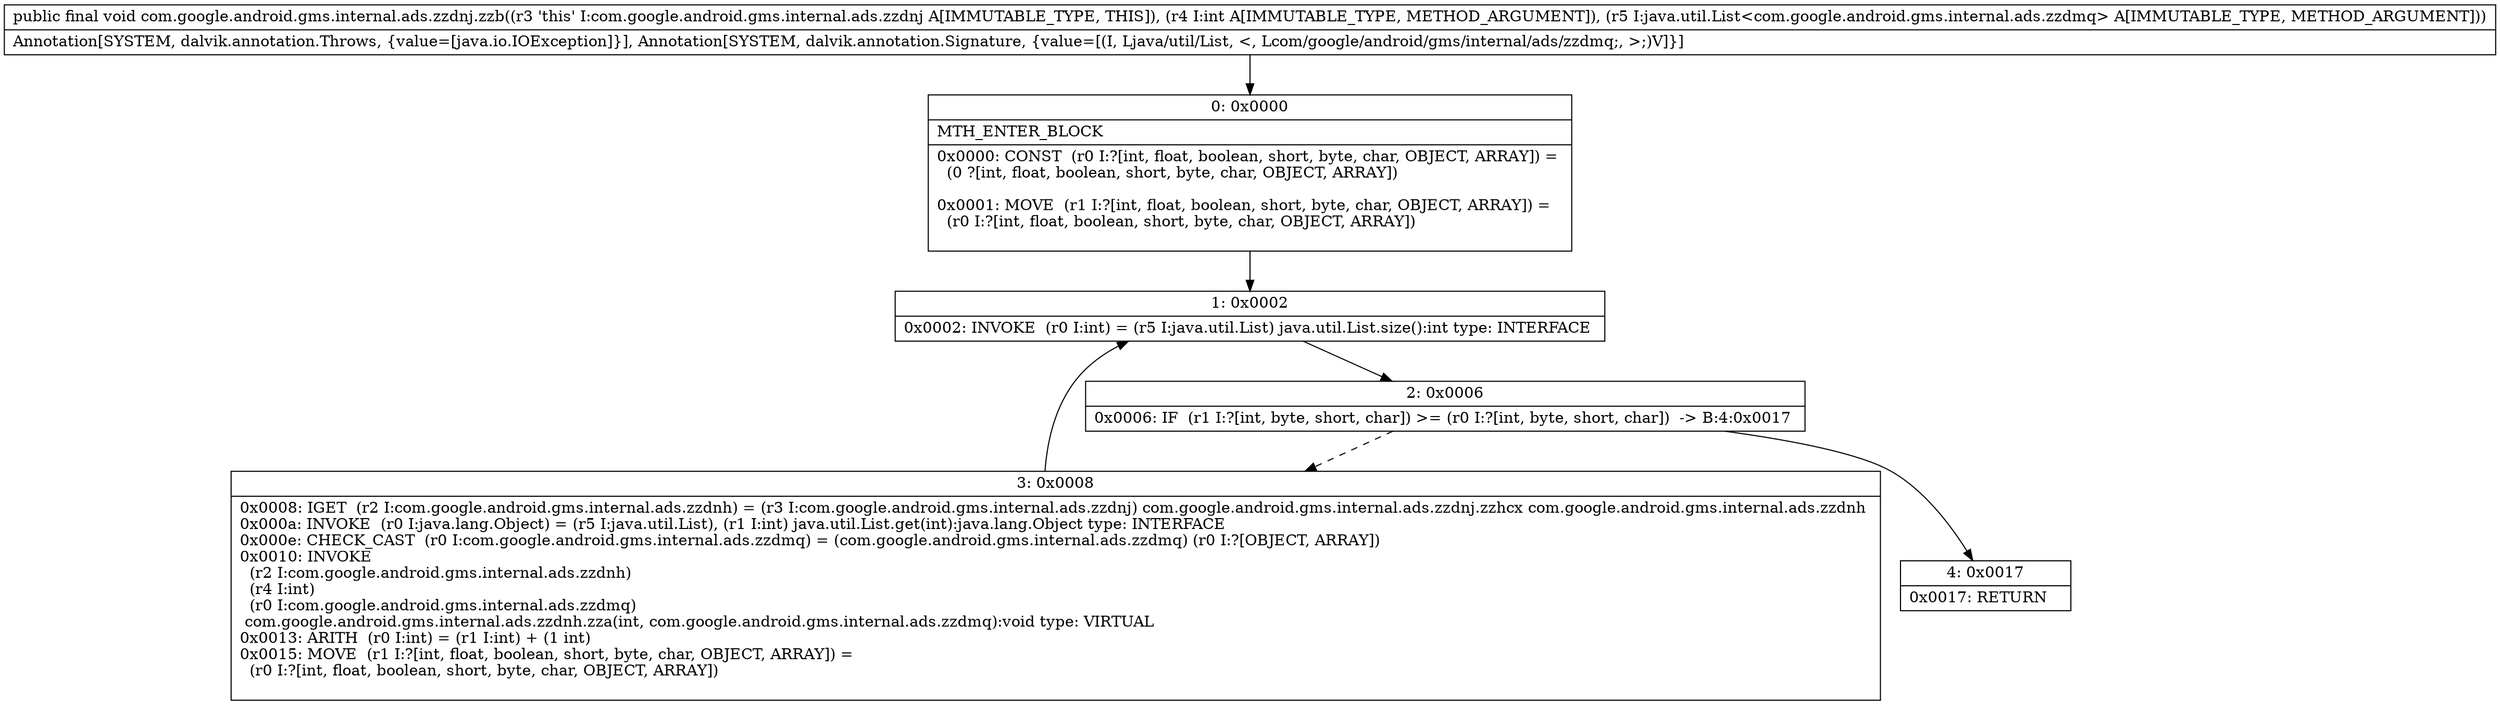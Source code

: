 digraph "CFG forcom.google.android.gms.internal.ads.zzdnj.zzb(ILjava\/util\/List;)V" {
Node_0 [shape=record,label="{0\:\ 0x0000|MTH_ENTER_BLOCK\l|0x0000: CONST  (r0 I:?[int, float, boolean, short, byte, char, OBJECT, ARRAY]) = \l  (0 ?[int, float, boolean, short, byte, char, OBJECT, ARRAY])\l \l0x0001: MOVE  (r1 I:?[int, float, boolean, short, byte, char, OBJECT, ARRAY]) = \l  (r0 I:?[int, float, boolean, short, byte, char, OBJECT, ARRAY])\l \l}"];
Node_1 [shape=record,label="{1\:\ 0x0002|0x0002: INVOKE  (r0 I:int) = (r5 I:java.util.List) java.util.List.size():int type: INTERFACE \l}"];
Node_2 [shape=record,label="{2\:\ 0x0006|0x0006: IF  (r1 I:?[int, byte, short, char]) \>= (r0 I:?[int, byte, short, char])  \-\> B:4:0x0017 \l}"];
Node_3 [shape=record,label="{3\:\ 0x0008|0x0008: IGET  (r2 I:com.google.android.gms.internal.ads.zzdnh) = (r3 I:com.google.android.gms.internal.ads.zzdnj) com.google.android.gms.internal.ads.zzdnj.zzhcx com.google.android.gms.internal.ads.zzdnh \l0x000a: INVOKE  (r0 I:java.lang.Object) = (r5 I:java.util.List), (r1 I:int) java.util.List.get(int):java.lang.Object type: INTERFACE \l0x000e: CHECK_CAST  (r0 I:com.google.android.gms.internal.ads.zzdmq) = (com.google.android.gms.internal.ads.zzdmq) (r0 I:?[OBJECT, ARRAY]) \l0x0010: INVOKE  \l  (r2 I:com.google.android.gms.internal.ads.zzdnh)\l  (r4 I:int)\l  (r0 I:com.google.android.gms.internal.ads.zzdmq)\l com.google.android.gms.internal.ads.zzdnh.zza(int, com.google.android.gms.internal.ads.zzdmq):void type: VIRTUAL \l0x0013: ARITH  (r0 I:int) = (r1 I:int) + (1 int) \l0x0015: MOVE  (r1 I:?[int, float, boolean, short, byte, char, OBJECT, ARRAY]) = \l  (r0 I:?[int, float, boolean, short, byte, char, OBJECT, ARRAY])\l \l}"];
Node_4 [shape=record,label="{4\:\ 0x0017|0x0017: RETURN   \l}"];
MethodNode[shape=record,label="{public final void com.google.android.gms.internal.ads.zzdnj.zzb((r3 'this' I:com.google.android.gms.internal.ads.zzdnj A[IMMUTABLE_TYPE, THIS]), (r4 I:int A[IMMUTABLE_TYPE, METHOD_ARGUMENT]), (r5 I:java.util.List\<com.google.android.gms.internal.ads.zzdmq\> A[IMMUTABLE_TYPE, METHOD_ARGUMENT]))  | Annotation[SYSTEM, dalvik.annotation.Throws, \{value=[java.io.IOException]\}], Annotation[SYSTEM, dalvik.annotation.Signature, \{value=[(I, Ljava\/util\/List, \<, Lcom\/google\/android\/gms\/internal\/ads\/zzdmq;, \>;)V]\}]\l}"];
MethodNode -> Node_0;
Node_0 -> Node_1;
Node_1 -> Node_2;
Node_2 -> Node_3[style=dashed];
Node_2 -> Node_4;
Node_3 -> Node_1;
}

